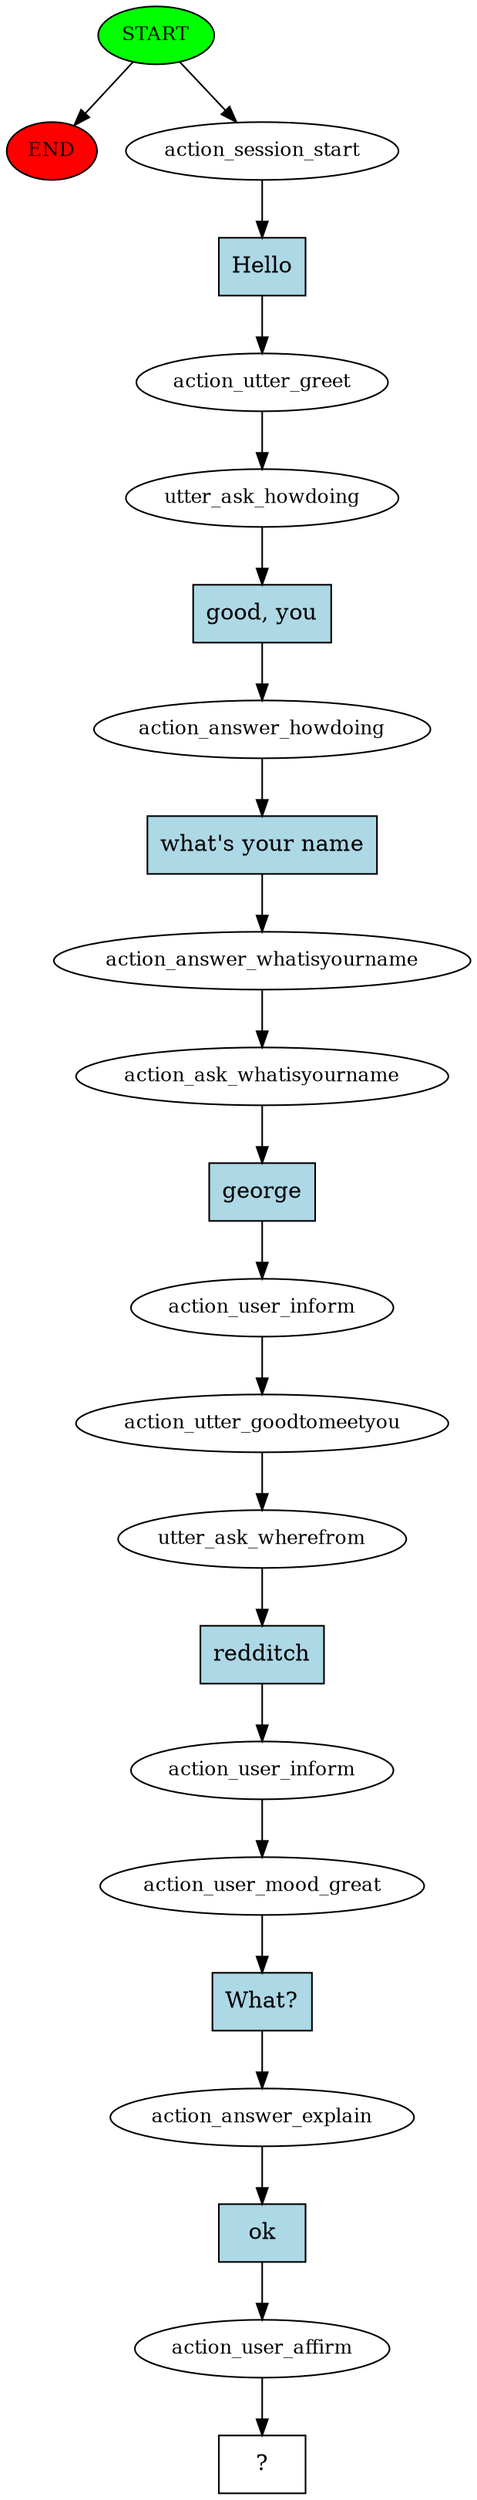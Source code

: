 digraph  {
0 [class="start active", fillcolor=green, fontsize=12, label=START, style=filled];
"-1" [class=end, fillcolor=red, fontsize=12, label=END, style=filled];
1 [class=active, fontsize=12, label=action_session_start];
2 [class=active, fontsize=12, label=action_utter_greet];
3 [class=active, fontsize=12, label=utter_ask_howdoing];
4 [class=active, fontsize=12, label=action_answer_howdoing];
5 [class=active, fontsize=12, label=action_answer_whatisyourname];
6 [class=active, fontsize=12, label=action_ask_whatisyourname];
7 [class=active, fontsize=12, label=action_user_inform];
8 [class=active, fontsize=12, label=action_utter_goodtomeetyou];
9 [class=active, fontsize=12, label=utter_ask_wherefrom];
10 [class=active, fontsize=12, label=action_user_inform];
11 [class=active, fontsize=12, label=action_user_mood_great];
12 [class=active, fontsize=12, label=action_answer_explain];
13 [class=active, fontsize=12, label=action_user_affirm];
14 [class="intent dashed active", label="  ?  ", shape=rect];
15 [class="intent active", fillcolor=lightblue, label=Hello, shape=rect, style=filled];
16 [class="intent active", fillcolor=lightblue, label="good, you", shape=rect, style=filled];
17 [class="intent active", fillcolor=lightblue, label="what's your name", shape=rect, style=filled];
18 [class="intent active", fillcolor=lightblue, label=george, shape=rect, style=filled];
19 [class="intent active", fillcolor=lightblue, label=redditch, shape=rect, style=filled];
20 [class="intent active", fillcolor=lightblue, label="What?", shape=rect, style=filled];
21 [class="intent active", fillcolor=lightblue, label=ok, shape=rect, style=filled];
0 -> "-1"  [class="", key=NONE, label=""];
0 -> 1  [class=active, key=NONE, label=""];
1 -> 15  [class=active, key=0];
2 -> 3  [class=active, key=NONE, label=""];
3 -> 16  [class=active, key=0];
4 -> 17  [class=active, key=0];
5 -> 6  [class=active, key=NONE, label=""];
6 -> 18  [class=active, key=0];
7 -> 8  [class=active, key=NONE, label=""];
8 -> 9  [class=active, key=NONE, label=""];
9 -> 19  [class=active, key=0];
10 -> 11  [class=active, key=NONE, label=""];
11 -> 20  [class=active, key=0];
12 -> 21  [class=active, key=0];
13 -> 14  [class=active, key=NONE, label=""];
15 -> 2  [class=active, key=0];
16 -> 4  [class=active, key=0];
17 -> 5  [class=active, key=0];
18 -> 7  [class=active, key=0];
19 -> 10  [class=active, key=0];
20 -> 12  [class=active, key=0];
21 -> 13  [class=active, key=0];
}

